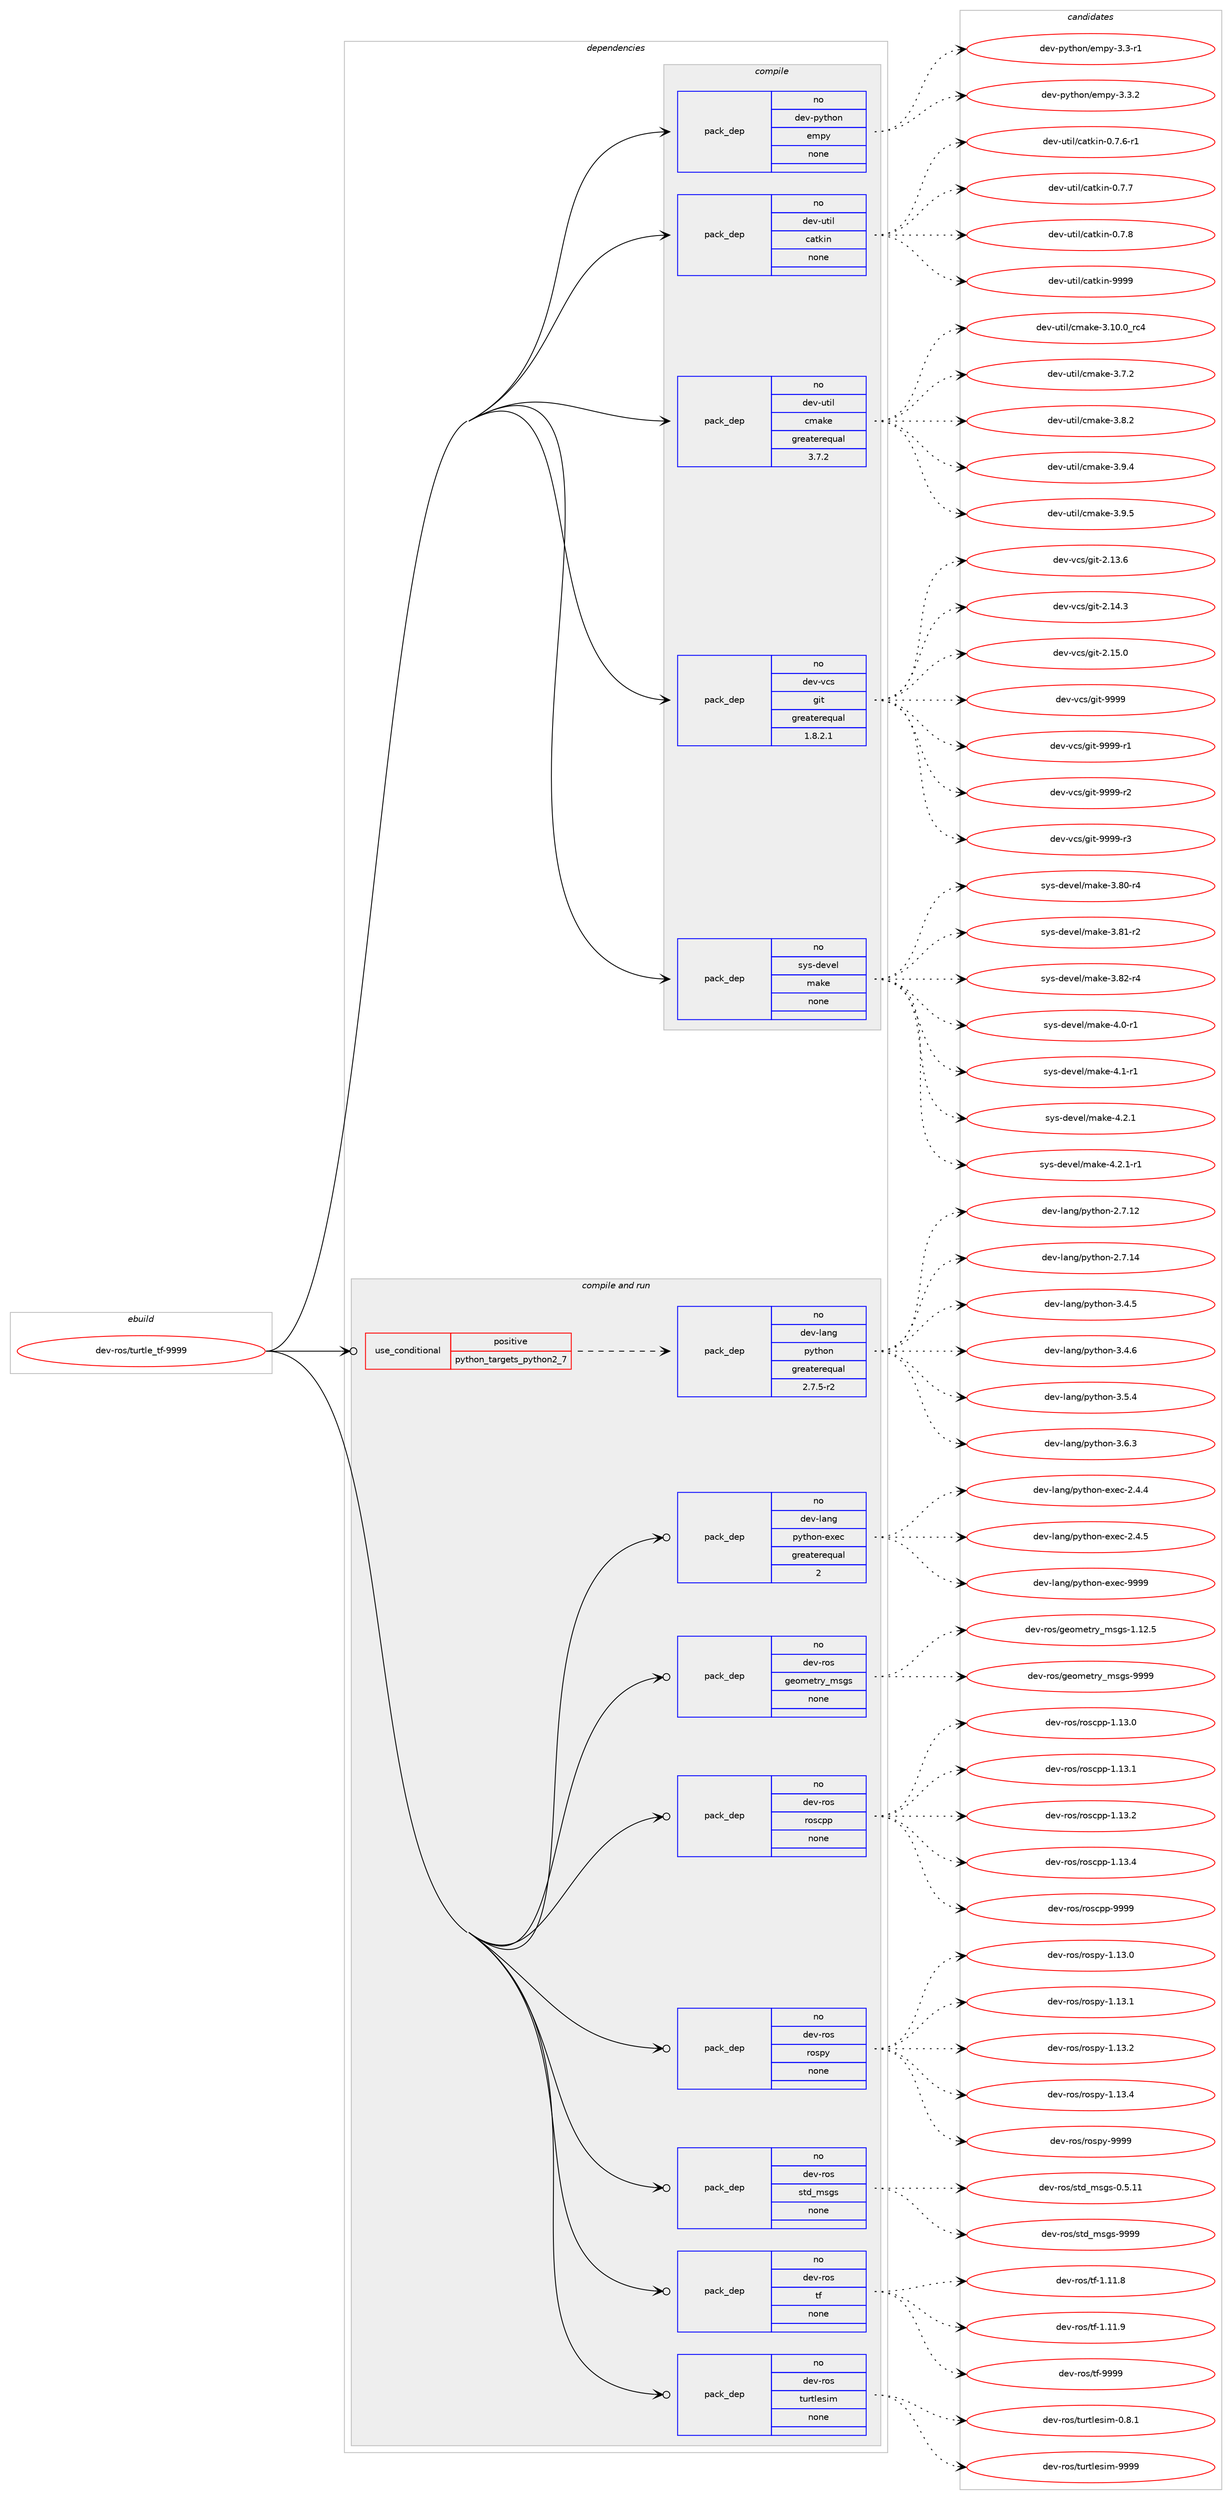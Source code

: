 digraph prolog {

# *************
# Graph options
# *************

newrank=true;
concentrate=true;
compound=true;
graph [rankdir=LR,fontname=Helvetica,fontsize=10,ranksep=1.5];#, ranksep=2.5, nodesep=0.2];
edge  [arrowhead=vee];
node  [fontname=Helvetica,fontsize=10];

# **********
# The ebuild
# **********

subgraph cluster_leftcol {
color=gray;
rank=same;
label=<<i>ebuild</i>>;
id [label="dev-ros/turtle_tf-9999", color=red, width=4, href="../dev-ros/turtle_tf-9999.svg"];
}

# ****************
# The dependencies
# ****************

subgraph cluster_midcol {
color=gray;
label=<<i>dependencies</i>>;
subgraph cluster_compile {
fillcolor="#eeeeee";
style=filled;
label=<<i>compile</i>>;
subgraph pack166734 {
dependency218760 [label=<<TABLE BORDER="0" CELLBORDER="1" CELLSPACING="0" CELLPADDING="4" WIDTH="220"><TR><TD ROWSPAN="6" CELLPADDING="30">pack_dep</TD></TR><TR><TD WIDTH="110">no</TD></TR><TR><TD>dev-python</TD></TR><TR><TD>empy</TD></TR><TR><TD>none</TD></TR><TR><TD></TD></TR></TABLE>>, shape=none, color=blue];
}
id:e -> dependency218760:w [weight=20,style="solid",arrowhead="vee"];
subgraph pack166735 {
dependency218761 [label=<<TABLE BORDER="0" CELLBORDER="1" CELLSPACING="0" CELLPADDING="4" WIDTH="220"><TR><TD ROWSPAN="6" CELLPADDING="30">pack_dep</TD></TR><TR><TD WIDTH="110">no</TD></TR><TR><TD>dev-util</TD></TR><TR><TD>catkin</TD></TR><TR><TD>none</TD></TR><TR><TD></TD></TR></TABLE>>, shape=none, color=blue];
}
id:e -> dependency218761:w [weight=20,style="solid",arrowhead="vee"];
subgraph pack166736 {
dependency218762 [label=<<TABLE BORDER="0" CELLBORDER="1" CELLSPACING="0" CELLPADDING="4" WIDTH="220"><TR><TD ROWSPAN="6" CELLPADDING="30">pack_dep</TD></TR><TR><TD WIDTH="110">no</TD></TR><TR><TD>dev-util</TD></TR><TR><TD>cmake</TD></TR><TR><TD>greaterequal</TD></TR><TR><TD>3.7.2</TD></TR></TABLE>>, shape=none, color=blue];
}
id:e -> dependency218762:w [weight=20,style="solid",arrowhead="vee"];
subgraph pack166737 {
dependency218763 [label=<<TABLE BORDER="0" CELLBORDER="1" CELLSPACING="0" CELLPADDING="4" WIDTH="220"><TR><TD ROWSPAN="6" CELLPADDING="30">pack_dep</TD></TR><TR><TD WIDTH="110">no</TD></TR><TR><TD>dev-vcs</TD></TR><TR><TD>git</TD></TR><TR><TD>greaterequal</TD></TR><TR><TD>1.8.2.1</TD></TR></TABLE>>, shape=none, color=blue];
}
id:e -> dependency218763:w [weight=20,style="solid",arrowhead="vee"];
subgraph pack166738 {
dependency218764 [label=<<TABLE BORDER="0" CELLBORDER="1" CELLSPACING="0" CELLPADDING="4" WIDTH="220"><TR><TD ROWSPAN="6" CELLPADDING="30">pack_dep</TD></TR><TR><TD WIDTH="110">no</TD></TR><TR><TD>sys-devel</TD></TR><TR><TD>make</TD></TR><TR><TD>none</TD></TR><TR><TD></TD></TR></TABLE>>, shape=none, color=blue];
}
id:e -> dependency218764:w [weight=20,style="solid",arrowhead="vee"];
}
subgraph cluster_compileandrun {
fillcolor="#eeeeee";
style=filled;
label=<<i>compile and run</i>>;
subgraph cond48036 {
dependency218765 [label=<<TABLE BORDER="0" CELLBORDER="1" CELLSPACING="0" CELLPADDING="4"><TR><TD ROWSPAN="3" CELLPADDING="10">use_conditional</TD></TR><TR><TD>positive</TD></TR><TR><TD>python_targets_python2_7</TD></TR></TABLE>>, shape=none, color=red];
subgraph pack166739 {
dependency218766 [label=<<TABLE BORDER="0" CELLBORDER="1" CELLSPACING="0" CELLPADDING="4" WIDTH="220"><TR><TD ROWSPAN="6" CELLPADDING="30">pack_dep</TD></TR><TR><TD WIDTH="110">no</TD></TR><TR><TD>dev-lang</TD></TR><TR><TD>python</TD></TR><TR><TD>greaterequal</TD></TR><TR><TD>2.7.5-r2</TD></TR></TABLE>>, shape=none, color=blue];
}
dependency218765:e -> dependency218766:w [weight=20,style="dashed",arrowhead="vee"];
}
id:e -> dependency218765:w [weight=20,style="solid",arrowhead="odotvee"];
subgraph pack166740 {
dependency218767 [label=<<TABLE BORDER="0" CELLBORDER="1" CELLSPACING="0" CELLPADDING="4" WIDTH="220"><TR><TD ROWSPAN="6" CELLPADDING="30">pack_dep</TD></TR><TR><TD WIDTH="110">no</TD></TR><TR><TD>dev-lang</TD></TR><TR><TD>python-exec</TD></TR><TR><TD>greaterequal</TD></TR><TR><TD>2</TD></TR></TABLE>>, shape=none, color=blue];
}
id:e -> dependency218767:w [weight=20,style="solid",arrowhead="odotvee"];
subgraph pack166741 {
dependency218768 [label=<<TABLE BORDER="0" CELLBORDER="1" CELLSPACING="0" CELLPADDING="4" WIDTH="220"><TR><TD ROWSPAN="6" CELLPADDING="30">pack_dep</TD></TR><TR><TD WIDTH="110">no</TD></TR><TR><TD>dev-ros</TD></TR><TR><TD>geometry_msgs</TD></TR><TR><TD>none</TD></TR><TR><TD></TD></TR></TABLE>>, shape=none, color=blue];
}
id:e -> dependency218768:w [weight=20,style="solid",arrowhead="odotvee"];
subgraph pack166742 {
dependency218769 [label=<<TABLE BORDER="0" CELLBORDER="1" CELLSPACING="0" CELLPADDING="4" WIDTH="220"><TR><TD ROWSPAN="6" CELLPADDING="30">pack_dep</TD></TR><TR><TD WIDTH="110">no</TD></TR><TR><TD>dev-ros</TD></TR><TR><TD>roscpp</TD></TR><TR><TD>none</TD></TR><TR><TD></TD></TR></TABLE>>, shape=none, color=blue];
}
id:e -> dependency218769:w [weight=20,style="solid",arrowhead="odotvee"];
subgraph pack166743 {
dependency218770 [label=<<TABLE BORDER="0" CELLBORDER="1" CELLSPACING="0" CELLPADDING="4" WIDTH="220"><TR><TD ROWSPAN="6" CELLPADDING="30">pack_dep</TD></TR><TR><TD WIDTH="110">no</TD></TR><TR><TD>dev-ros</TD></TR><TR><TD>rospy</TD></TR><TR><TD>none</TD></TR><TR><TD></TD></TR></TABLE>>, shape=none, color=blue];
}
id:e -> dependency218770:w [weight=20,style="solid",arrowhead="odotvee"];
subgraph pack166744 {
dependency218771 [label=<<TABLE BORDER="0" CELLBORDER="1" CELLSPACING="0" CELLPADDING="4" WIDTH="220"><TR><TD ROWSPAN="6" CELLPADDING="30">pack_dep</TD></TR><TR><TD WIDTH="110">no</TD></TR><TR><TD>dev-ros</TD></TR><TR><TD>std_msgs</TD></TR><TR><TD>none</TD></TR><TR><TD></TD></TR></TABLE>>, shape=none, color=blue];
}
id:e -> dependency218771:w [weight=20,style="solid",arrowhead="odotvee"];
subgraph pack166745 {
dependency218772 [label=<<TABLE BORDER="0" CELLBORDER="1" CELLSPACING="0" CELLPADDING="4" WIDTH="220"><TR><TD ROWSPAN="6" CELLPADDING="30">pack_dep</TD></TR><TR><TD WIDTH="110">no</TD></TR><TR><TD>dev-ros</TD></TR><TR><TD>tf</TD></TR><TR><TD>none</TD></TR><TR><TD></TD></TR></TABLE>>, shape=none, color=blue];
}
id:e -> dependency218772:w [weight=20,style="solid",arrowhead="odotvee"];
subgraph pack166746 {
dependency218773 [label=<<TABLE BORDER="0" CELLBORDER="1" CELLSPACING="0" CELLPADDING="4" WIDTH="220"><TR><TD ROWSPAN="6" CELLPADDING="30">pack_dep</TD></TR><TR><TD WIDTH="110">no</TD></TR><TR><TD>dev-ros</TD></TR><TR><TD>turtlesim</TD></TR><TR><TD>none</TD></TR><TR><TD></TD></TR></TABLE>>, shape=none, color=blue];
}
id:e -> dependency218773:w [weight=20,style="solid",arrowhead="odotvee"];
}
subgraph cluster_run {
fillcolor="#eeeeee";
style=filled;
label=<<i>run</i>>;
}
}

# **************
# The candidates
# **************

subgraph cluster_choices {
rank=same;
color=gray;
label=<<i>candidates</i>>;

subgraph choice166734 {
color=black;
nodesep=1;
choice1001011184511212111610411111047101109112121455146514511449 [label="dev-python/empy-3.3-r1", color=red, width=4,href="../dev-python/empy-3.3-r1.svg"];
choice1001011184511212111610411111047101109112121455146514650 [label="dev-python/empy-3.3.2", color=red, width=4,href="../dev-python/empy-3.3.2.svg"];
dependency218760:e -> choice1001011184511212111610411111047101109112121455146514511449:w [style=dotted,weight="100"];
dependency218760:e -> choice1001011184511212111610411111047101109112121455146514650:w [style=dotted,weight="100"];
}
subgraph choice166735 {
color=black;
nodesep=1;
choice100101118451171161051084799971161071051104548465546544511449 [label="dev-util/catkin-0.7.6-r1", color=red, width=4,href="../dev-util/catkin-0.7.6-r1.svg"];
choice10010111845117116105108479997116107105110454846554655 [label="dev-util/catkin-0.7.7", color=red, width=4,href="../dev-util/catkin-0.7.7.svg"];
choice10010111845117116105108479997116107105110454846554656 [label="dev-util/catkin-0.7.8", color=red, width=4,href="../dev-util/catkin-0.7.8.svg"];
choice100101118451171161051084799971161071051104557575757 [label="dev-util/catkin-9999", color=red, width=4,href="../dev-util/catkin-9999.svg"];
dependency218761:e -> choice100101118451171161051084799971161071051104548465546544511449:w [style=dotted,weight="100"];
dependency218761:e -> choice10010111845117116105108479997116107105110454846554655:w [style=dotted,weight="100"];
dependency218761:e -> choice10010111845117116105108479997116107105110454846554656:w [style=dotted,weight="100"];
dependency218761:e -> choice100101118451171161051084799971161071051104557575757:w [style=dotted,weight="100"];
}
subgraph choice166736 {
color=black;
nodesep=1;
choice1001011184511711610510847991099710710145514649484648951149952 [label="dev-util/cmake-3.10.0_rc4", color=red, width=4,href="../dev-util/cmake-3.10.0_rc4.svg"];
choice10010111845117116105108479910997107101455146554650 [label="dev-util/cmake-3.7.2", color=red, width=4,href="../dev-util/cmake-3.7.2.svg"];
choice10010111845117116105108479910997107101455146564650 [label="dev-util/cmake-3.8.2", color=red, width=4,href="../dev-util/cmake-3.8.2.svg"];
choice10010111845117116105108479910997107101455146574652 [label="dev-util/cmake-3.9.4", color=red, width=4,href="../dev-util/cmake-3.9.4.svg"];
choice10010111845117116105108479910997107101455146574653 [label="dev-util/cmake-3.9.5", color=red, width=4,href="../dev-util/cmake-3.9.5.svg"];
dependency218762:e -> choice1001011184511711610510847991099710710145514649484648951149952:w [style=dotted,weight="100"];
dependency218762:e -> choice10010111845117116105108479910997107101455146554650:w [style=dotted,weight="100"];
dependency218762:e -> choice10010111845117116105108479910997107101455146564650:w [style=dotted,weight="100"];
dependency218762:e -> choice10010111845117116105108479910997107101455146574652:w [style=dotted,weight="100"];
dependency218762:e -> choice10010111845117116105108479910997107101455146574653:w [style=dotted,weight="100"];
}
subgraph choice166737 {
color=black;
nodesep=1;
choice10010111845118991154710310511645504649514654 [label="dev-vcs/git-2.13.6", color=red, width=4,href="../dev-vcs/git-2.13.6.svg"];
choice10010111845118991154710310511645504649524651 [label="dev-vcs/git-2.14.3", color=red, width=4,href="../dev-vcs/git-2.14.3.svg"];
choice10010111845118991154710310511645504649534648 [label="dev-vcs/git-2.15.0", color=red, width=4,href="../dev-vcs/git-2.15.0.svg"];
choice1001011184511899115471031051164557575757 [label="dev-vcs/git-9999", color=red, width=4,href="../dev-vcs/git-9999.svg"];
choice10010111845118991154710310511645575757574511449 [label="dev-vcs/git-9999-r1", color=red, width=4,href="../dev-vcs/git-9999-r1.svg"];
choice10010111845118991154710310511645575757574511450 [label="dev-vcs/git-9999-r2", color=red, width=4,href="../dev-vcs/git-9999-r2.svg"];
choice10010111845118991154710310511645575757574511451 [label="dev-vcs/git-9999-r3", color=red, width=4,href="../dev-vcs/git-9999-r3.svg"];
dependency218763:e -> choice10010111845118991154710310511645504649514654:w [style=dotted,weight="100"];
dependency218763:e -> choice10010111845118991154710310511645504649524651:w [style=dotted,weight="100"];
dependency218763:e -> choice10010111845118991154710310511645504649534648:w [style=dotted,weight="100"];
dependency218763:e -> choice1001011184511899115471031051164557575757:w [style=dotted,weight="100"];
dependency218763:e -> choice10010111845118991154710310511645575757574511449:w [style=dotted,weight="100"];
dependency218763:e -> choice10010111845118991154710310511645575757574511450:w [style=dotted,weight="100"];
dependency218763:e -> choice10010111845118991154710310511645575757574511451:w [style=dotted,weight="100"];
}
subgraph choice166738 {
color=black;
nodesep=1;
choice11512111545100101118101108471099710710145514656484511452 [label="sys-devel/make-3.80-r4", color=red, width=4,href="../sys-devel/make-3.80-r4.svg"];
choice11512111545100101118101108471099710710145514656494511450 [label="sys-devel/make-3.81-r2", color=red, width=4,href="../sys-devel/make-3.81-r2.svg"];
choice11512111545100101118101108471099710710145514656504511452 [label="sys-devel/make-3.82-r4", color=red, width=4,href="../sys-devel/make-3.82-r4.svg"];
choice115121115451001011181011084710997107101455246484511449 [label="sys-devel/make-4.0-r1", color=red, width=4,href="../sys-devel/make-4.0-r1.svg"];
choice115121115451001011181011084710997107101455246494511449 [label="sys-devel/make-4.1-r1", color=red, width=4,href="../sys-devel/make-4.1-r1.svg"];
choice115121115451001011181011084710997107101455246504649 [label="sys-devel/make-4.2.1", color=red, width=4,href="../sys-devel/make-4.2.1.svg"];
choice1151211154510010111810110847109971071014552465046494511449 [label="sys-devel/make-4.2.1-r1", color=red, width=4,href="../sys-devel/make-4.2.1-r1.svg"];
dependency218764:e -> choice11512111545100101118101108471099710710145514656484511452:w [style=dotted,weight="100"];
dependency218764:e -> choice11512111545100101118101108471099710710145514656494511450:w [style=dotted,weight="100"];
dependency218764:e -> choice11512111545100101118101108471099710710145514656504511452:w [style=dotted,weight="100"];
dependency218764:e -> choice115121115451001011181011084710997107101455246484511449:w [style=dotted,weight="100"];
dependency218764:e -> choice115121115451001011181011084710997107101455246494511449:w [style=dotted,weight="100"];
dependency218764:e -> choice115121115451001011181011084710997107101455246504649:w [style=dotted,weight="100"];
dependency218764:e -> choice1151211154510010111810110847109971071014552465046494511449:w [style=dotted,weight="100"];
}
subgraph choice166739 {
color=black;
nodesep=1;
choice10010111845108971101034711212111610411111045504655464950 [label="dev-lang/python-2.7.12", color=red, width=4,href="../dev-lang/python-2.7.12.svg"];
choice10010111845108971101034711212111610411111045504655464952 [label="dev-lang/python-2.7.14", color=red, width=4,href="../dev-lang/python-2.7.14.svg"];
choice100101118451089711010347112121116104111110455146524653 [label="dev-lang/python-3.4.5", color=red, width=4,href="../dev-lang/python-3.4.5.svg"];
choice100101118451089711010347112121116104111110455146524654 [label="dev-lang/python-3.4.6", color=red, width=4,href="../dev-lang/python-3.4.6.svg"];
choice100101118451089711010347112121116104111110455146534652 [label="dev-lang/python-3.5.4", color=red, width=4,href="../dev-lang/python-3.5.4.svg"];
choice100101118451089711010347112121116104111110455146544651 [label="dev-lang/python-3.6.3", color=red, width=4,href="../dev-lang/python-3.6.3.svg"];
dependency218766:e -> choice10010111845108971101034711212111610411111045504655464950:w [style=dotted,weight="100"];
dependency218766:e -> choice10010111845108971101034711212111610411111045504655464952:w [style=dotted,weight="100"];
dependency218766:e -> choice100101118451089711010347112121116104111110455146524653:w [style=dotted,weight="100"];
dependency218766:e -> choice100101118451089711010347112121116104111110455146524654:w [style=dotted,weight="100"];
dependency218766:e -> choice100101118451089711010347112121116104111110455146534652:w [style=dotted,weight="100"];
dependency218766:e -> choice100101118451089711010347112121116104111110455146544651:w [style=dotted,weight="100"];
}
subgraph choice166740 {
color=black;
nodesep=1;
choice1001011184510897110103471121211161041111104510112010199455046524652 [label="dev-lang/python-exec-2.4.4", color=red, width=4,href="../dev-lang/python-exec-2.4.4.svg"];
choice1001011184510897110103471121211161041111104510112010199455046524653 [label="dev-lang/python-exec-2.4.5", color=red, width=4,href="../dev-lang/python-exec-2.4.5.svg"];
choice10010111845108971101034711212111610411111045101120101994557575757 [label="dev-lang/python-exec-9999", color=red, width=4,href="../dev-lang/python-exec-9999.svg"];
dependency218767:e -> choice1001011184510897110103471121211161041111104510112010199455046524652:w [style=dotted,weight="100"];
dependency218767:e -> choice1001011184510897110103471121211161041111104510112010199455046524653:w [style=dotted,weight="100"];
dependency218767:e -> choice10010111845108971101034711212111610411111045101120101994557575757:w [style=dotted,weight="100"];
}
subgraph choice166741 {
color=black;
nodesep=1;
choice10010111845114111115471031011111091011161141219510911510311545494649504653 [label="dev-ros/geometry_msgs-1.12.5", color=red, width=4,href="../dev-ros/geometry_msgs-1.12.5.svg"];
choice1001011184511411111547103101111109101116114121951091151031154557575757 [label="dev-ros/geometry_msgs-9999", color=red, width=4,href="../dev-ros/geometry_msgs-9999.svg"];
dependency218768:e -> choice10010111845114111115471031011111091011161141219510911510311545494649504653:w [style=dotted,weight="100"];
dependency218768:e -> choice1001011184511411111547103101111109101116114121951091151031154557575757:w [style=dotted,weight="100"];
}
subgraph choice166742 {
color=black;
nodesep=1;
choice10010111845114111115471141111159911211245494649514648 [label="dev-ros/roscpp-1.13.0", color=red, width=4,href="../dev-ros/roscpp-1.13.0.svg"];
choice10010111845114111115471141111159911211245494649514649 [label="dev-ros/roscpp-1.13.1", color=red, width=4,href="../dev-ros/roscpp-1.13.1.svg"];
choice10010111845114111115471141111159911211245494649514650 [label="dev-ros/roscpp-1.13.2", color=red, width=4,href="../dev-ros/roscpp-1.13.2.svg"];
choice10010111845114111115471141111159911211245494649514652 [label="dev-ros/roscpp-1.13.4", color=red, width=4,href="../dev-ros/roscpp-1.13.4.svg"];
choice1001011184511411111547114111115991121124557575757 [label="dev-ros/roscpp-9999", color=red, width=4,href="../dev-ros/roscpp-9999.svg"];
dependency218769:e -> choice10010111845114111115471141111159911211245494649514648:w [style=dotted,weight="100"];
dependency218769:e -> choice10010111845114111115471141111159911211245494649514649:w [style=dotted,weight="100"];
dependency218769:e -> choice10010111845114111115471141111159911211245494649514650:w [style=dotted,weight="100"];
dependency218769:e -> choice10010111845114111115471141111159911211245494649514652:w [style=dotted,weight="100"];
dependency218769:e -> choice1001011184511411111547114111115991121124557575757:w [style=dotted,weight="100"];
}
subgraph choice166743 {
color=black;
nodesep=1;
choice100101118451141111154711411111511212145494649514648 [label="dev-ros/rospy-1.13.0", color=red, width=4,href="../dev-ros/rospy-1.13.0.svg"];
choice100101118451141111154711411111511212145494649514649 [label="dev-ros/rospy-1.13.1", color=red, width=4,href="../dev-ros/rospy-1.13.1.svg"];
choice100101118451141111154711411111511212145494649514650 [label="dev-ros/rospy-1.13.2", color=red, width=4,href="../dev-ros/rospy-1.13.2.svg"];
choice100101118451141111154711411111511212145494649514652 [label="dev-ros/rospy-1.13.4", color=red, width=4,href="../dev-ros/rospy-1.13.4.svg"];
choice10010111845114111115471141111151121214557575757 [label="dev-ros/rospy-9999", color=red, width=4,href="../dev-ros/rospy-9999.svg"];
dependency218770:e -> choice100101118451141111154711411111511212145494649514648:w [style=dotted,weight="100"];
dependency218770:e -> choice100101118451141111154711411111511212145494649514649:w [style=dotted,weight="100"];
dependency218770:e -> choice100101118451141111154711411111511212145494649514650:w [style=dotted,weight="100"];
dependency218770:e -> choice100101118451141111154711411111511212145494649514652:w [style=dotted,weight="100"];
dependency218770:e -> choice10010111845114111115471141111151121214557575757:w [style=dotted,weight="100"];
}
subgraph choice166744 {
color=black;
nodesep=1;
choice10010111845114111115471151161009510911510311545484653464949 [label="dev-ros/std_msgs-0.5.11", color=red, width=4,href="../dev-ros/std_msgs-0.5.11.svg"];
choice1001011184511411111547115116100951091151031154557575757 [label="dev-ros/std_msgs-9999", color=red, width=4,href="../dev-ros/std_msgs-9999.svg"];
dependency218771:e -> choice10010111845114111115471151161009510911510311545484653464949:w [style=dotted,weight="100"];
dependency218771:e -> choice1001011184511411111547115116100951091151031154557575757:w [style=dotted,weight="100"];
}
subgraph choice166745 {
color=black;
nodesep=1;
choice100101118451141111154711610245494649494656 [label="dev-ros/tf-1.11.8", color=red, width=4,href="../dev-ros/tf-1.11.8.svg"];
choice100101118451141111154711610245494649494657 [label="dev-ros/tf-1.11.9", color=red, width=4,href="../dev-ros/tf-1.11.9.svg"];
choice10010111845114111115471161024557575757 [label="dev-ros/tf-9999", color=red, width=4,href="../dev-ros/tf-9999.svg"];
dependency218772:e -> choice100101118451141111154711610245494649494656:w [style=dotted,weight="100"];
dependency218772:e -> choice100101118451141111154711610245494649494657:w [style=dotted,weight="100"];
dependency218772:e -> choice10010111845114111115471161024557575757:w [style=dotted,weight="100"];
}
subgraph choice166746 {
color=black;
nodesep=1;
choice1001011184511411111547116117114116108101115105109454846564649 [label="dev-ros/turtlesim-0.8.1", color=red, width=4,href="../dev-ros/turtlesim-0.8.1.svg"];
choice10010111845114111115471161171141161081011151051094557575757 [label="dev-ros/turtlesim-9999", color=red, width=4,href="../dev-ros/turtlesim-9999.svg"];
dependency218773:e -> choice1001011184511411111547116117114116108101115105109454846564649:w [style=dotted,weight="100"];
dependency218773:e -> choice10010111845114111115471161171141161081011151051094557575757:w [style=dotted,weight="100"];
}
}

}
